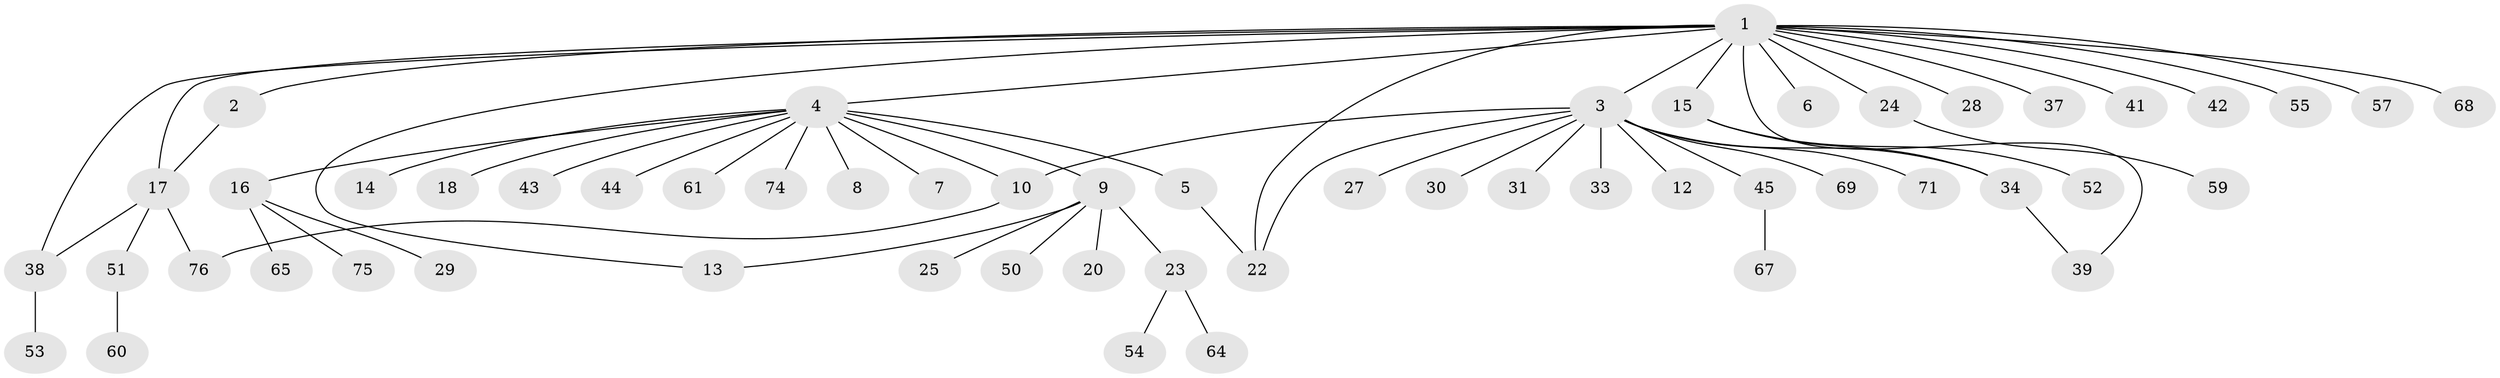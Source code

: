 // original degree distribution, {18: 0.013157894736842105, 2: 0.19736842105263158, 13: 0.013157894736842105, 15: 0.013157894736842105, 3: 0.11842105263157894, 1: 0.5789473684210527, 7: 0.013157894736842105, 5: 0.02631578947368421, 4: 0.02631578947368421}
// Generated by graph-tools (version 1.1) at 2025/11/02/27/25 16:11:10]
// undirected, 56 vertices, 64 edges
graph export_dot {
graph [start="1"]
  node [color=gray90,style=filled];
  1 [super="+11"];
  2;
  3 [super="+49"];
  4 [super="+48"];
  5 [super="+32"];
  6;
  7 [super="+26"];
  8 [super="+63"];
  9 [super="+47"];
  10 [super="+66"];
  12;
  13 [super="+72"];
  14;
  15 [super="+19"];
  16 [super="+46"];
  17 [super="+21"];
  18 [super="+58"];
  20;
  22 [super="+35"];
  23 [super="+36"];
  24;
  25;
  27;
  28;
  29 [super="+56"];
  30;
  31;
  33;
  34 [super="+62"];
  37;
  38 [super="+40"];
  39;
  41 [super="+73"];
  42;
  43;
  44;
  45;
  50;
  51 [super="+70"];
  52;
  53;
  54;
  55;
  57;
  59;
  60;
  61;
  64;
  65;
  67;
  68;
  69;
  71;
  74;
  75;
  76;
  1 -- 2;
  1 -- 3;
  1 -- 4;
  1 -- 6;
  1 -- 13;
  1 -- 15;
  1 -- 17;
  1 -- 22 [weight=2];
  1 -- 24;
  1 -- 28;
  1 -- 37;
  1 -- 38;
  1 -- 41;
  1 -- 42;
  1 -- 55;
  1 -- 57;
  1 -- 68;
  1 -- 39;
  2 -- 17;
  3 -- 10;
  3 -- 12;
  3 -- 22;
  3 -- 27;
  3 -- 30;
  3 -- 31;
  3 -- 33;
  3 -- 34;
  3 -- 45;
  3 -- 69;
  3 -- 71;
  4 -- 5;
  4 -- 7 [weight=2];
  4 -- 8;
  4 -- 9;
  4 -- 14;
  4 -- 16;
  4 -- 18;
  4 -- 43;
  4 -- 44;
  4 -- 61;
  4 -- 74;
  4 -- 10;
  5 -- 22;
  9 -- 13;
  9 -- 20;
  9 -- 23;
  9 -- 25;
  9 -- 50;
  10 -- 76;
  15 -- 52;
  15 -- 34;
  16 -- 29;
  16 -- 65;
  16 -- 75;
  17 -- 38;
  17 -- 51;
  17 -- 76;
  23 -- 54;
  23 -- 64;
  24 -- 59;
  34 -- 39;
  38 -- 53;
  45 -- 67;
  51 -- 60;
}
